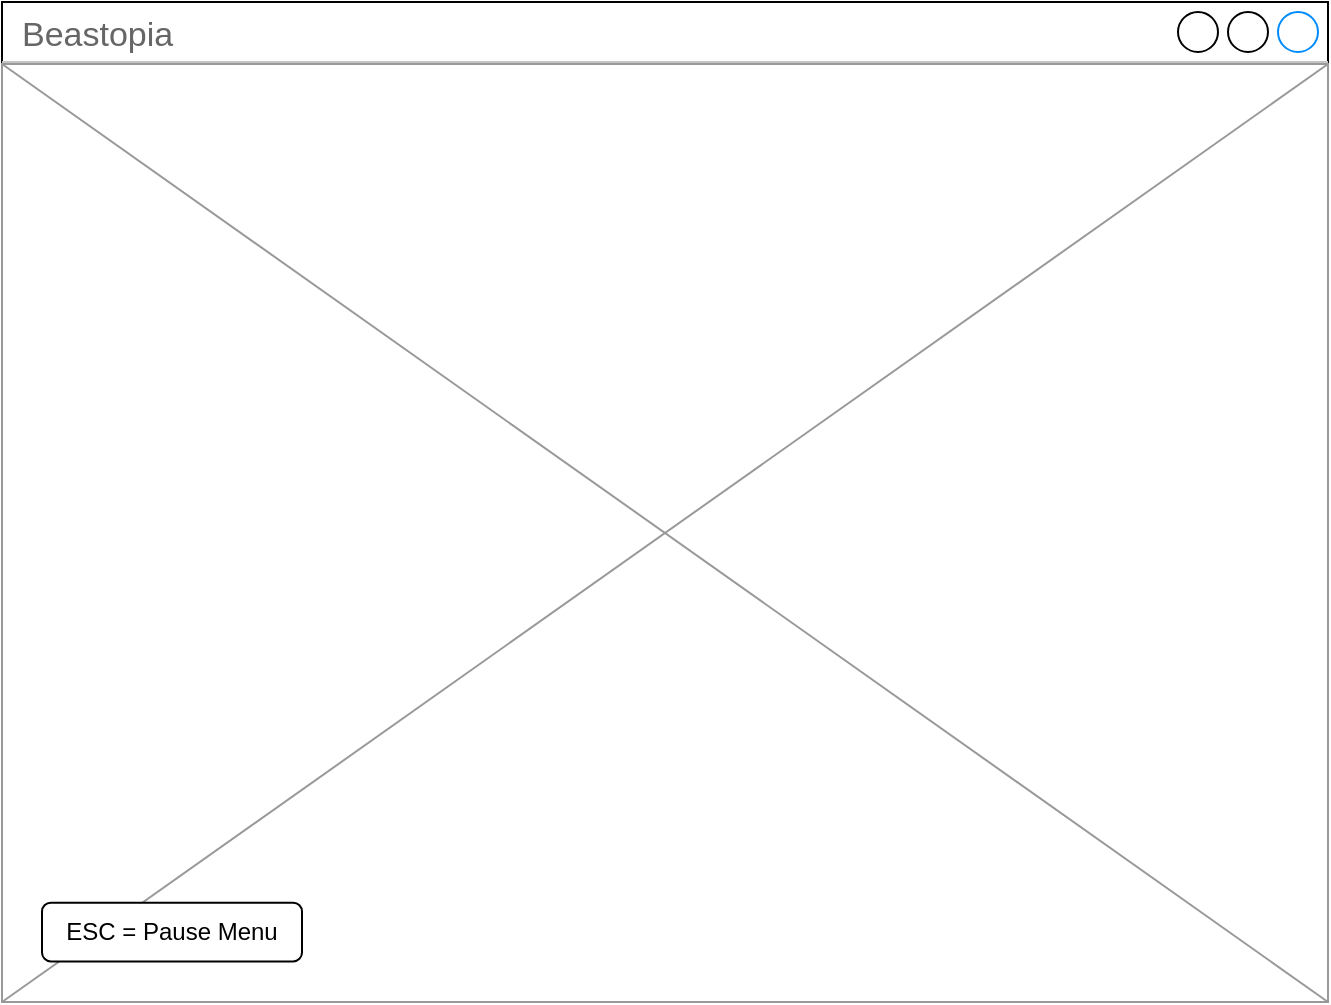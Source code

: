 <mxfile version="21.2.1" type="device">
  <diagram name="Seite-1" id="kI8HPrJT-ZCQQXnj8f4p">
    <mxGraphModel dx="1419" dy="819" grid="1" gridSize="10" guides="1" tooltips="1" connect="1" arrows="1" fold="1" page="1" pageScale="1" pageWidth="827" pageHeight="1169" math="0" shadow="0">
      <root>
        <mxCell id="0" />
        <mxCell id="1" parent="0" />
        <mxCell id="2lsO9db5Bl1ORsiCs0Pi-1" value="Beastopia" style="strokeWidth=1;shadow=0;dashed=0;align=center;html=1;shape=mxgraph.mockup.containers.window;align=left;verticalAlign=top;spacingLeft=8;strokeColor2=#008cff;strokeColor3=#c4c4c4;fontColor=#666666;mainText=;fontSize=17;labelBackgroundColor=none;whiteSpace=wrap;" parent="1" vertex="1">
          <mxGeometry x="70" y="40" width="663" height="500" as="geometry" />
        </mxCell>
        <mxCell id="2lsO9db5Bl1ORsiCs0Pi-2" value="" style="verticalLabelPosition=bottom;shadow=0;dashed=0;align=center;html=1;verticalAlign=top;strokeWidth=1;shape=mxgraph.mockup.graphics.simpleIcon;strokeColor=#999999;" parent="1" vertex="1">
          <mxGeometry x="70" y="71" width="663" height="469" as="geometry" />
        </mxCell>
        <mxCell id="2lsO9db5Bl1ORsiCs0Pi-3" value="" style="rounded=1;whiteSpace=wrap;html=1;" parent="1" vertex="1">
          <mxGeometry x="90" y="490.32" width="130" height="29.37" as="geometry" />
        </mxCell>
        <mxCell id="2lsO9db5Bl1ORsiCs0Pi-4" value="ESC = Pause Menu" style="text;html=1;strokeColor=none;fillColor=none;align=center;verticalAlign=middle;whiteSpace=wrap;rounded=0;" parent="1" vertex="1">
          <mxGeometry x="90" y="490.32" width="130" height="30" as="geometry" />
        </mxCell>
      </root>
    </mxGraphModel>
  </diagram>
</mxfile>
